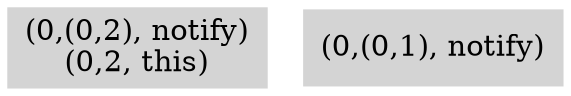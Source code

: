 digraph { 
3396 [shape=box,style=filled,color=".0 .0 .83",label="(0,(0,2), notify)\n(0,2, this)"];
3397 [shape=box,style=filled,color=".0 .0 .83",label="(0,(0,1), notify)"];
}